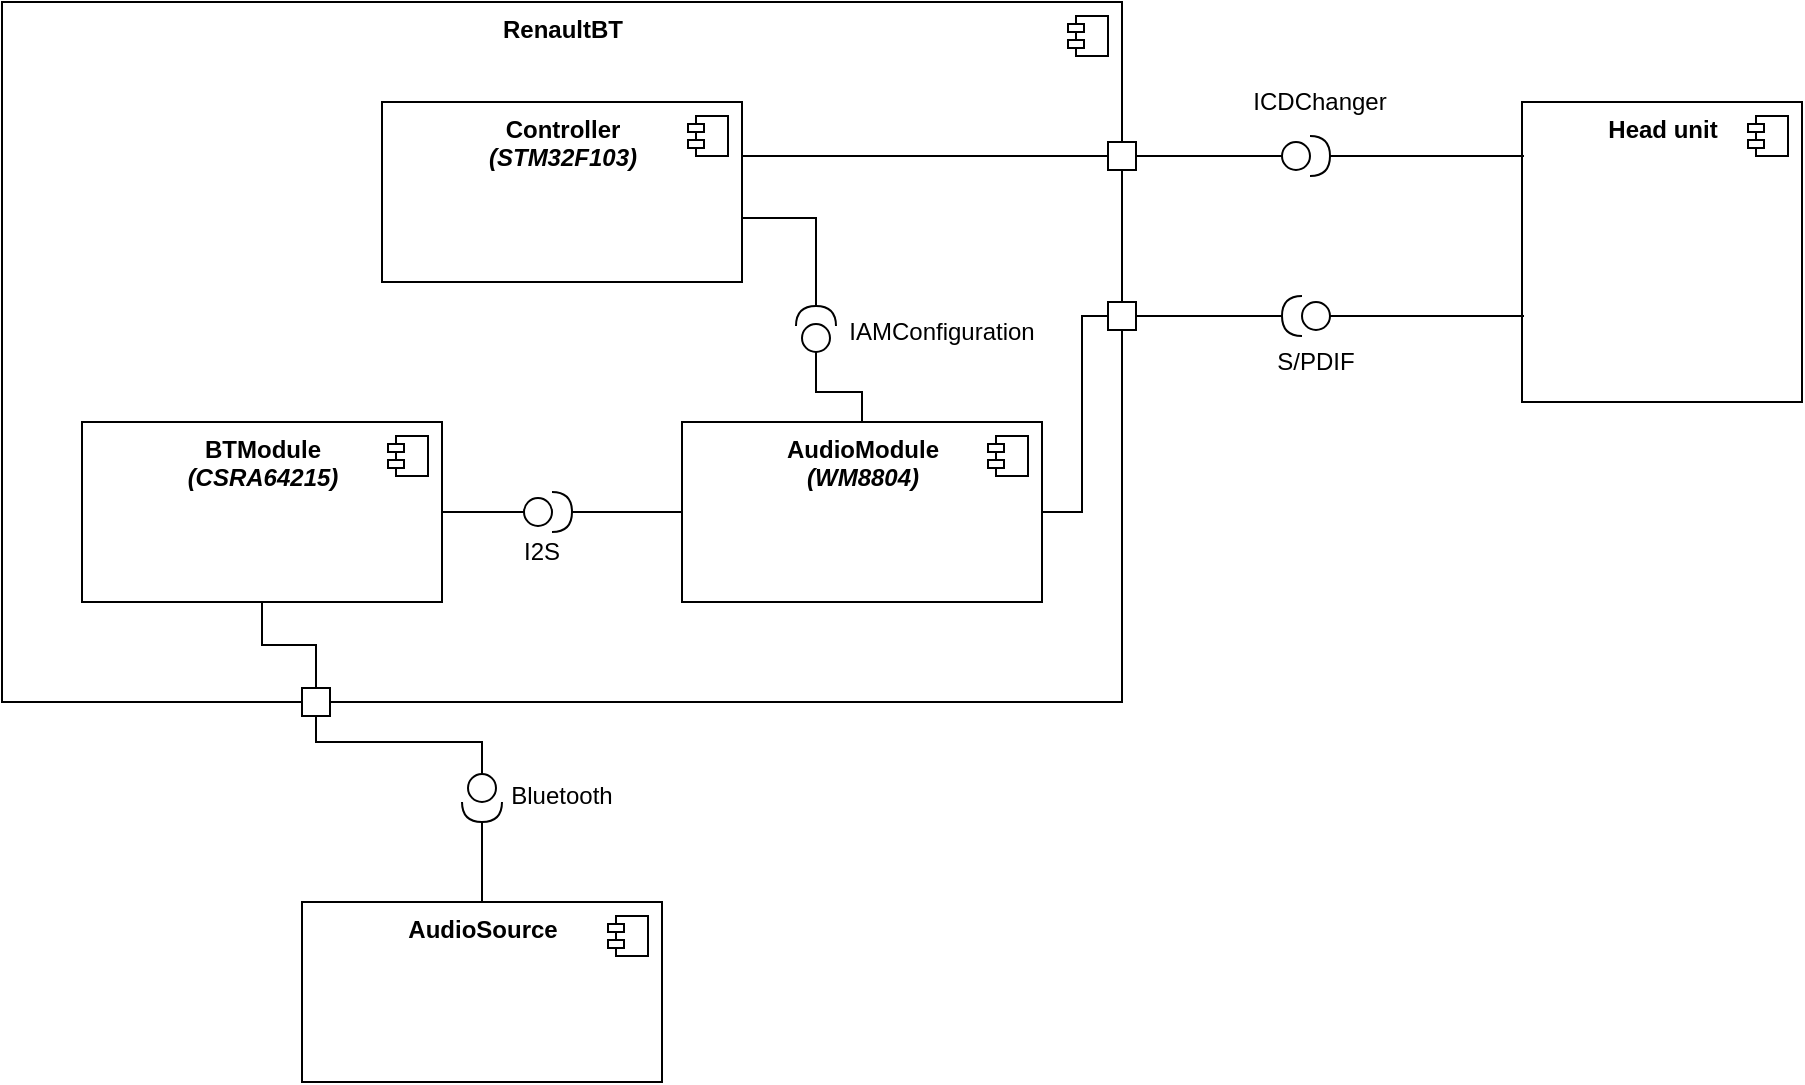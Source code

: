 <mxfile version="12.9.9" type="device"><diagram id="Tk1vL1HraEBhqx3CJf9M" name="Page-1"><mxGraphModel dx="1091" dy="685" grid="1" gridSize="10" guides="1" tooltips="1" connect="1" arrows="1" fold="1" page="1" pageScale="1" pageWidth="850" pageHeight="1100" math="0" shadow="0"><root><mxCell id="0"/><mxCell id="1" parent="0"/><mxCell id="t9DwSBk8QTPQV05b1neX-31" value="&lt;b&gt;RenaultBT&lt;br&gt;&lt;/b&gt;" style="html=1;dropTarget=0;verticalAlign=top;rotation=0;" vertex="1" parent="1"><mxGeometry x="120" y="200" width="560" height="350" as="geometry"/></mxCell><mxCell id="t9DwSBk8QTPQV05b1neX-32" value="" style="shape=component;jettyWidth=8;jettyHeight=4;" vertex="1" parent="t9DwSBk8QTPQV05b1neX-31"><mxGeometry x="1" width="20" height="20" relative="1" as="geometry"><mxPoint x="-27" y="7" as="offset"/></mxGeometry></mxCell><mxCell id="t9DwSBk8QTPQV05b1neX-41" value="&lt;b&gt;Controller&lt;br&gt;&lt;i&gt;(STM32F103)&lt;/i&gt;&lt;br&gt;&lt;/b&gt;" style="html=1;dropTarget=0;verticalAlign=top;rotation=0;strokeWidth=1;" vertex="1" parent="1"><mxGeometry x="310" y="250" width="180" height="90" as="geometry"/></mxCell><mxCell id="t9DwSBk8QTPQV05b1neX-42" value="" style="shape=component;jettyWidth=8;jettyHeight=4;" vertex="1" parent="t9DwSBk8QTPQV05b1neX-41"><mxGeometry x="1" width="20" height="20" relative="1" as="geometry"><mxPoint x="-27" y="7" as="offset"/></mxGeometry></mxCell><mxCell id="t9DwSBk8QTPQV05b1neX-43" value="&lt;b&gt;BTModule&lt;br&gt;&lt;i&gt;(CSRA64215)&lt;/i&gt;&lt;br&gt;&lt;/b&gt;" style="html=1;dropTarget=0;verticalAlign=top;rotation=0;strokeWidth=1;" vertex="1" parent="1"><mxGeometry x="160" y="410" width="180" height="90" as="geometry"/></mxCell><mxCell id="t9DwSBk8QTPQV05b1neX-44" value="" style="shape=component;jettyWidth=8;jettyHeight=4;" vertex="1" parent="t9DwSBk8QTPQV05b1neX-43"><mxGeometry x="1" width="20" height="20" relative="1" as="geometry"><mxPoint x="-27" y="7" as="offset"/></mxGeometry></mxCell><mxCell id="t9DwSBk8QTPQV05b1neX-45" value="&lt;b&gt;AudioModule&lt;br&gt;&lt;i&gt;(WM8804)&lt;/i&gt;&lt;br&gt;&lt;/b&gt;" style="html=1;dropTarget=0;verticalAlign=top;rotation=0;strokeWidth=1;" vertex="1" parent="1"><mxGeometry x="460" y="410" width="180" height="90" as="geometry"/></mxCell><mxCell id="t9DwSBk8QTPQV05b1neX-46" value="" style="shape=component;jettyWidth=8;jettyHeight=4;" vertex="1" parent="t9DwSBk8QTPQV05b1neX-45"><mxGeometry x="1" width="20" height="20" relative="1" as="geometry"><mxPoint x="-27" y="7" as="offset"/></mxGeometry></mxCell><mxCell id="t9DwSBk8QTPQV05b1neX-70" style="edgeStyle=orthogonalEdgeStyle;rounded=0;orthogonalLoop=1;jettySize=auto;html=1;endArrow=none;endFill=0;" edge="1" parent="1" source="t9DwSBk8QTPQV05b1neX-47" target="t9DwSBk8QTPQV05b1neX-43"><mxGeometry relative="1" as="geometry"/></mxCell><mxCell id="t9DwSBk8QTPQV05b1neX-47" value="" style="whiteSpace=wrap;html=1;aspect=fixed;strokeWidth=1;rotatable=0;resizable=1;" vertex="1" parent="1"><mxGeometry x="270" y="543" width="14" height="14" as="geometry"/></mxCell><mxCell id="t9DwSBk8QTPQV05b1neX-51" value="&lt;b&gt;AudioSource&lt;/b&gt;" style="html=1;dropTarget=0;verticalAlign=top;rotation=0;strokeWidth=1;" vertex="1" parent="1"><mxGeometry x="270" y="650" width="180" height="90" as="geometry"/></mxCell><mxCell id="t9DwSBk8QTPQV05b1neX-52" value="" style="shape=component;jettyWidth=8;jettyHeight=4;" vertex="1" parent="t9DwSBk8QTPQV05b1neX-51"><mxGeometry x="1" width="20" height="20" relative="1" as="geometry"><mxPoint x="-27" y="7" as="offset"/></mxGeometry></mxCell><mxCell id="t9DwSBk8QTPQV05b1neX-62" style="edgeStyle=orthogonalEdgeStyle;rounded=0;orthogonalLoop=1;jettySize=auto;html=1;entryX=0.5;entryY=1;entryDx=0;entryDy=0;endArrow=none;endFill=0;" edge="1" parent="1" source="t9DwSBk8QTPQV05b1neX-53" target="t9DwSBk8QTPQV05b1neX-47"><mxGeometry relative="1" as="geometry"><Array as="points"><mxPoint x="360" y="570"/><mxPoint x="277" y="570"/></Array></mxGeometry></mxCell><mxCell id="t9DwSBk8QTPQV05b1neX-53" value="" style="ellipse;whiteSpace=wrap;html=1;aspect=fixed;strokeWidth=1;allowArrows=1;resizable=0;rotatable=0;resizeWidth=0;resizeHeight=0;" vertex="1" parent="1"><mxGeometry x="353" y="586" width="14" height="14" as="geometry"/></mxCell><mxCell id="t9DwSBk8QTPQV05b1neX-55" style="edgeStyle=orthogonalEdgeStyle;rounded=0;orthogonalLoop=1;jettySize=auto;html=1;endArrow=none;endFill=0;" edge="1" parent="1" source="t9DwSBk8QTPQV05b1neX-54"><mxGeometry relative="1" as="geometry"><mxPoint x="360" y="650" as="targetPoint"/><Array as="points"><mxPoint x="360" y="650"/></Array></mxGeometry></mxCell><mxCell id="t9DwSBk8QTPQV05b1neX-54" value="" style="shape=requiredInterface;html=1;verticalLabelPosition=bottom;strokeWidth=1;direction=south;" vertex="1" parent="1"><mxGeometry x="350" y="600" width="20" height="10" as="geometry"/></mxCell><mxCell id="t9DwSBk8QTPQV05b1neX-63" value="Bluetooth" style="text;html=1;strokeColor=none;fillColor=none;align=center;verticalAlign=middle;whiteSpace=wrap;rounded=0;" vertex="1" parent="1"><mxGeometry x="380" y="587" width="40" height="20" as="geometry"/></mxCell><mxCell id="t9DwSBk8QTPQV05b1neX-66" style="edgeStyle=orthogonalEdgeStyle;rounded=0;orthogonalLoop=1;jettySize=auto;html=1;entryX=1;entryY=0.5;entryDx=0;entryDy=0;endArrow=none;endFill=0;" edge="1" parent="1" source="t9DwSBk8QTPQV05b1neX-64" target="t9DwSBk8QTPQV05b1neX-43"><mxGeometry relative="1" as="geometry"/></mxCell><mxCell id="t9DwSBk8QTPQV05b1neX-64" value="" style="ellipse;whiteSpace=wrap;html=1;aspect=fixed;strokeWidth=1;allowArrows=1;resizable=0;rotatable=0;resizeWidth=0;resizeHeight=0;" vertex="1" parent="1"><mxGeometry x="381" y="448" width="14" height="14" as="geometry"/></mxCell><mxCell id="t9DwSBk8QTPQV05b1neX-67" style="edgeStyle=orthogonalEdgeStyle;rounded=0;orthogonalLoop=1;jettySize=auto;html=1;entryX=0;entryY=0.5;entryDx=0;entryDy=0;endArrow=none;endFill=0;" edge="1" parent="1" source="t9DwSBk8QTPQV05b1neX-65" target="t9DwSBk8QTPQV05b1neX-45"><mxGeometry relative="1" as="geometry"/></mxCell><mxCell id="t9DwSBk8QTPQV05b1neX-65" value="" style="shape=requiredInterface;html=1;verticalLabelPosition=bottom;strokeWidth=1;" vertex="1" parent="1"><mxGeometry x="395" y="445" width="10" height="20" as="geometry"/></mxCell><mxCell id="t9DwSBk8QTPQV05b1neX-71" value="I2S" style="text;html=1;strokeColor=none;fillColor=none;align=center;verticalAlign=middle;whiteSpace=wrap;rounded=0;" vertex="1" parent="1"><mxGeometry x="370" y="465" width="40" height="20" as="geometry"/></mxCell><mxCell id="t9DwSBk8QTPQV05b1neX-88" style="edgeStyle=orthogonalEdgeStyle;rounded=0;orthogonalLoop=1;jettySize=auto;html=1;endArrow=none;endFill=0;" edge="1" parent="1" source="t9DwSBk8QTPQV05b1neX-72" target="t9DwSBk8QTPQV05b1neX-41"><mxGeometry relative="1" as="geometry"><Array as="points"><mxPoint x="550" y="277"/><mxPoint x="550" y="277"/></Array></mxGeometry></mxCell><mxCell id="t9DwSBk8QTPQV05b1neX-72" value="" style="whiteSpace=wrap;html=1;aspect=fixed;strokeWidth=1;rotatable=0;resizable=0;" vertex="1" parent="1"><mxGeometry x="673" y="270" width="14" height="14" as="geometry"/></mxCell><mxCell id="t9DwSBk8QTPQV05b1neX-89" style="edgeStyle=orthogonalEdgeStyle;rounded=0;orthogonalLoop=1;jettySize=auto;html=1;entryX=1;entryY=0.5;entryDx=0;entryDy=0;endArrow=none;endFill=0;" edge="1" parent="1" source="t9DwSBk8QTPQV05b1neX-73" target="t9DwSBk8QTPQV05b1neX-45"><mxGeometry relative="1" as="geometry"><Array as="points"><mxPoint x="660" y="357"/><mxPoint x="660" y="455"/></Array></mxGeometry></mxCell><mxCell id="t9DwSBk8QTPQV05b1neX-73" value="" style="whiteSpace=wrap;html=1;aspect=fixed;strokeWidth=1;rotatable=0;resizable=0;" vertex="1" parent="1"><mxGeometry x="673" y="350" width="14" height="14" as="geometry"/></mxCell><mxCell id="t9DwSBk8QTPQV05b1neX-74" value="&lt;b&gt;Head unit&lt;/b&gt;" style="html=1;dropTarget=0;verticalAlign=top;rotation=0;strokeWidth=1;" vertex="1" parent="1"><mxGeometry x="880" y="250" width="140" height="150" as="geometry"/></mxCell><mxCell id="t9DwSBk8QTPQV05b1neX-75" value="" style="shape=component;jettyWidth=8;jettyHeight=4;" vertex="1" parent="t9DwSBk8QTPQV05b1neX-74"><mxGeometry x="1" width="20" height="20" relative="1" as="geometry"><mxPoint x="-27" y="7" as="offset"/></mxGeometry></mxCell><mxCell id="t9DwSBk8QTPQV05b1neX-78" style="edgeStyle=orthogonalEdgeStyle;rounded=0;orthogonalLoop=1;jettySize=auto;html=1;entryX=1;entryY=0.5;entryDx=0;entryDy=0;endArrow=none;endFill=0;" edge="1" parent="1" source="t9DwSBk8QTPQV05b1neX-76" target="t9DwSBk8QTPQV05b1neX-72"><mxGeometry relative="1" as="geometry"/></mxCell><mxCell id="t9DwSBk8QTPQV05b1neX-76" value="" style="ellipse;whiteSpace=wrap;html=1;aspect=fixed;strokeWidth=1;allowArrows=1;resizable=0;rotatable=0;resizeWidth=0;resizeHeight=0;" vertex="1" parent="1"><mxGeometry x="760" y="270" width="14" height="14" as="geometry"/></mxCell><mxCell id="t9DwSBk8QTPQV05b1neX-79" style="edgeStyle=orthogonalEdgeStyle;rounded=0;orthogonalLoop=1;jettySize=auto;html=1;endArrow=none;endFill=0;entryX=0.007;entryY=0.18;entryDx=0;entryDy=0;entryPerimeter=0;" edge="1" parent="1" source="t9DwSBk8QTPQV05b1neX-77" target="t9DwSBk8QTPQV05b1neX-74"><mxGeometry relative="1" as="geometry"><mxPoint x="860" y="306" as="targetPoint"/></mxGeometry></mxCell><mxCell id="t9DwSBk8QTPQV05b1neX-77" value="" style="shape=requiredInterface;html=1;verticalLabelPosition=bottom;strokeWidth=1;" vertex="1" parent="1"><mxGeometry x="774" y="267" width="10" height="20" as="geometry"/></mxCell><mxCell id="t9DwSBk8QTPQV05b1neX-85" style="edgeStyle=orthogonalEdgeStyle;rounded=0;orthogonalLoop=1;jettySize=auto;html=1;endArrow=none;endFill=0;" edge="1" parent="1" source="t9DwSBk8QTPQV05b1neX-80"><mxGeometry relative="1" as="geometry"><mxPoint x="881" y="357" as="targetPoint"/><Array as="points"><mxPoint x="881" y="357"/></Array></mxGeometry></mxCell><mxCell id="t9DwSBk8QTPQV05b1neX-80" value="" style="ellipse;whiteSpace=wrap;html=1;aspect=fixed;strokeWidth=1;allowArrows=1;resizable=0;rotatable=0;resizeWidth=0;resizeHeight=0;" vertex="1" parent="1"><mxGeometry x="770" y="350" width="14" height="14" as="geometry"/></mxCell><mxCell id="t9DwSBk8QTPQV05b1neX-84" style="edgeStyle=orthogonalEdgeStyle;rounded=0;orthogonalLoop=1;jettySize=auto;html=1;entryX=1;entryY=0.5;entryDx=0;entryDy=0;endArrow=none;endFill=0;" edge="1" parent="1" source="t9DwSBk8QTPQV05b1neX-81" target="t9DwSBk8QTPQV05b1neX-73"><mxGeometry relative="1" as="geometry"/></mxCell><mxCell id="t9DwSBk8QTPQV05b1neX-81" value="" style="shape=requiredInterface;html=1;verticalLabelPosition=bottom;strokeWidth=1;rotation=0;direction=west;" vertex="1" parent="1"><mxGeometry x="760" y="347" width="10" height="20" as="geometry"/></mxCell><mxCell id="t9DwSBk8QTPQV05b1neX-86" value="ICDChanger" style="text;html=1;strokeColor=none;fillColor=none;align=center;verticalAlign=middle;whiteSpace=wrap;rounded=0;" vertex="1" parent="1"><mxGeometry x="759" y="240" width="40" height="20" as="geometry"/></mxCell><mxCell id="t9DwSBk8QTPQV05b1neX-87" value="S/PDIF" style="text;html=1;strokeColor=none;fillColor=none;align=center;verticalAlign=middle;whiteSpace=wrap;rounded=0;" vertex="1" parent="1"><mxGeometry x="757" y="370" width="40" height="20" as="geometry"/></mxCell><mxCell id="t9DwSBk8QTPQV05b1neX-111" style="edgeStyle=orthogonalEdgeStyle;rounded=0;orthogonalLoop=1;jettySize=auto;html=1;endArrow=none;endFill=0;" edge="1" parent="1" source="t9DwSBk8QTPQV05b1neX-90" target="t9DwSBk8QTPQV05b1neX-45"><mxGeometry relative="1" as="geometry"/></mxCell><mxCell id="t9DwSBk8QTPQV05b1neX-90" value="" style="ellipse;whiteSpace=wrap;html=1;aspect=fixed;strokeWidth=1;allowArrows=1;resizable=0;rotatable=0;resizeWidth=0;resizeHeight=0;" vertex="1" parent="1"><mxGeometry x="520" y="361" width="14" height="14" as="geometry"/></mxCell><mxCell id="t9DwSBk8QTPQV05b1neX-92" style="edgeStyle=orthogonalEdgeStyle;rounded=0;orthogonalLoop=1;jettySize=auto;html=1;entryX=1;entryY=0.644;entryDx=0;entryDy=0;entryPerimeter=0;endArrow=none;endFill=0;" edge="1" parent="1" source="t9DwSBk8QTPQV05b1neX-91" target="t9DwSBk8QTPQV05b1neX-41"><mxGeometry relative="1" as="geometry"><Array as="points"><mxPoint x="527" y="308"/></Array></mxGeometry></mxCell><mxCell id="t9DwSBk8QTPQV05b1neX-91" value="" style="shape=requiredInterface;html=1;verticalLabelPosition=bottom;strokeWidth=1;direction=north;" vertex="1" parent="1"><mxGeometry x="517" y="352" width="20" height="10" as="geometry"/></mxCell><mxCell id="t9DwSBk8QTPQV05b1neX-94" value="IAMConfiguration" style="text;html=1;strokeColor=none;fillColor=none;align=center;verticalAlign=middle;whiteSpace=wrap;rounded=0;" vertex="1" parent="1"><mxGeometry x="537" y="355" width="106" height="20" as="geometry"/></mxCell></root></mxGraphModel></diagram></mxfile>